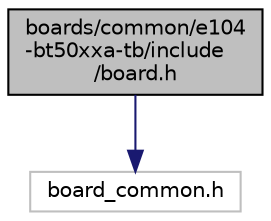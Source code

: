 digraph "boards/common/e104-bt50xxa-tb/include/board.h"
{
 // LATEX_PDF_SIZE
  edge [fontname="Helvetica",fontsize="10",labelfontname="Helvetica",labelfontsize="10"];
  node [fontname="Helvetica",fontsize="10",shape=record];
  Node1 [label="boards/common/e104\l-bt50xxa-tb/include\l/board.h",height=0.2,width=0.4,color="black", fillcolor="grey75", style="filled", fontcolor="black",tooltip="Board specific configuration for the E104-BT50xxA Test Board."];
  Node1 -> Node2 [color="midnightblue",fontsize="10",style="solid",fontname="Helvetica"];
  Node2 [label="board_common.h",height=0.2,width=0.4,color="grey75", fillcolor="white", style="filled",tooltip=" "];
}
